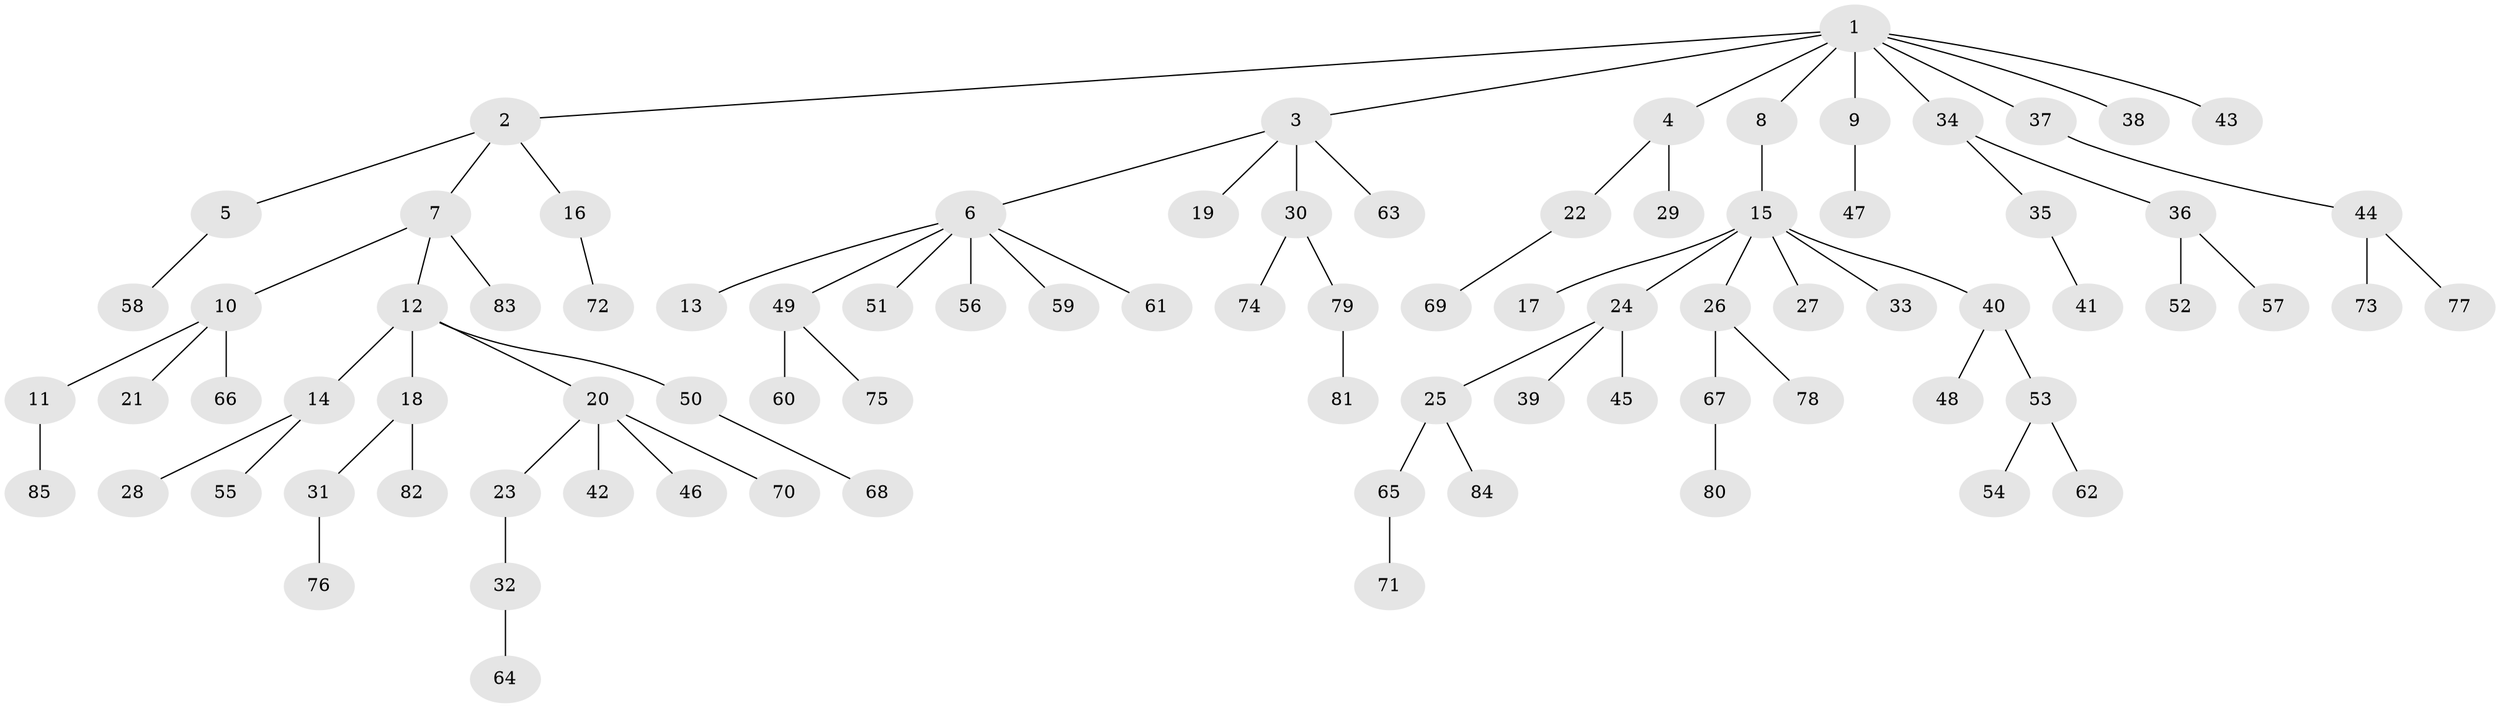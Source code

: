 // Generated by graph-tools (version 1.1) at 2025/15/03/09/25 04:15:22]
// undirected, 85 vertices, 84 edges
graph export_dot {
graph [start="1"]
  node [color=gray90,style=filled];
  1;
  2;
  3;
  4;
  5;
  6;
  7;
  8;
  9;
  10;
  11;
  12;
  13;
  14;
  15;
  16;
  17;
  18;
  19;
  20;
  21;
  22;
  23;
  24;
  25;
  26;
  27;
  28;
  29;
  30;
  31;
  32;
  33;
  34;
  35;
  36;
  37;
  38;
  39;
  40;
  41;
  42;
  43;
  44;
  45;
  46;
  47;
  48;
  49;
  50;
  51;
  52;
  53;
  54;
  55;
  56;
  57;
  58;
  59;
  60;
  61;
  62;
  63;
  64;
  65;
  66;
  67;
  68;
  69;
  70;
  71;
  72;
  73;
  74;
  75;
  76;
  77;
  78;
  79;
  80;
  81;
  82;
  83;
  84;
  85;
  1 -- 2;
  1 -- 3;
  1 -- 4;
  1 -- 8;
  1 -- 9;
  1 -- 34;
  1 -- 37;
  1 -- 38;
  1 -- 43;
  2 -- 5;
  2 -- 7;
  2 -- 16;
  3 -- 6;
  3 -- 19;
  3 -- 30;
  3 -- 63;
  4 -- 22;
  4 -- 29;
  5 -- 58;
  6 -- 13;
  6 -- 49;
  6 -- 51;
  6 -- 56;
  6 -- 59;
  6 -- 61;
  7 -- 10;
  7 -- 12;
  7 -- 83;
  8 -- 15;
  9 -- 47;
  10 -- 11;
  10 -- 21;
  10 -- 66;
  11 -- 85;
  12 -- 14;
  12 -- 18;
  12 -- 20;
  12 -- 50;
  14 -- 28;
  14 -- 55;
  15 -- 17;
  15 -- 24;
  15 -- 26;
  15 -- 27;
  15 -- 33;
  15 -- 40;
  16 -- 72;
  18 -- 31;
  18 -- 82;
  20 -- 23;
  20 -- 42;
  20 -- 46;
  20 -- 70;
  22 -- 69;
  23 -- 32;
  24 -- 25;
  24 -- 39;
  24 -- 45;
  25 -- 65;
  25 -- 84;
  26 -- 67;
  26 -- 78;
  30 -- 74;
  30 -- 79;
  31 -- 76;
  32 -- 64;
  34 -- 35;
  34 -- 36;
  35 -- 41;
  36 -- 52;
  36 -- 57;
  37 -- 44;
  40 -- 48;
  40 -- 53;
  44 -- 73;
  44 -- 77;
  49 -- 60;
  49 -- 75;
  50 -- 68;
  53 -- 54;
  53 -- 62;
  65 -- 71;
  67 -- 80;
  79 -- 81;
}
